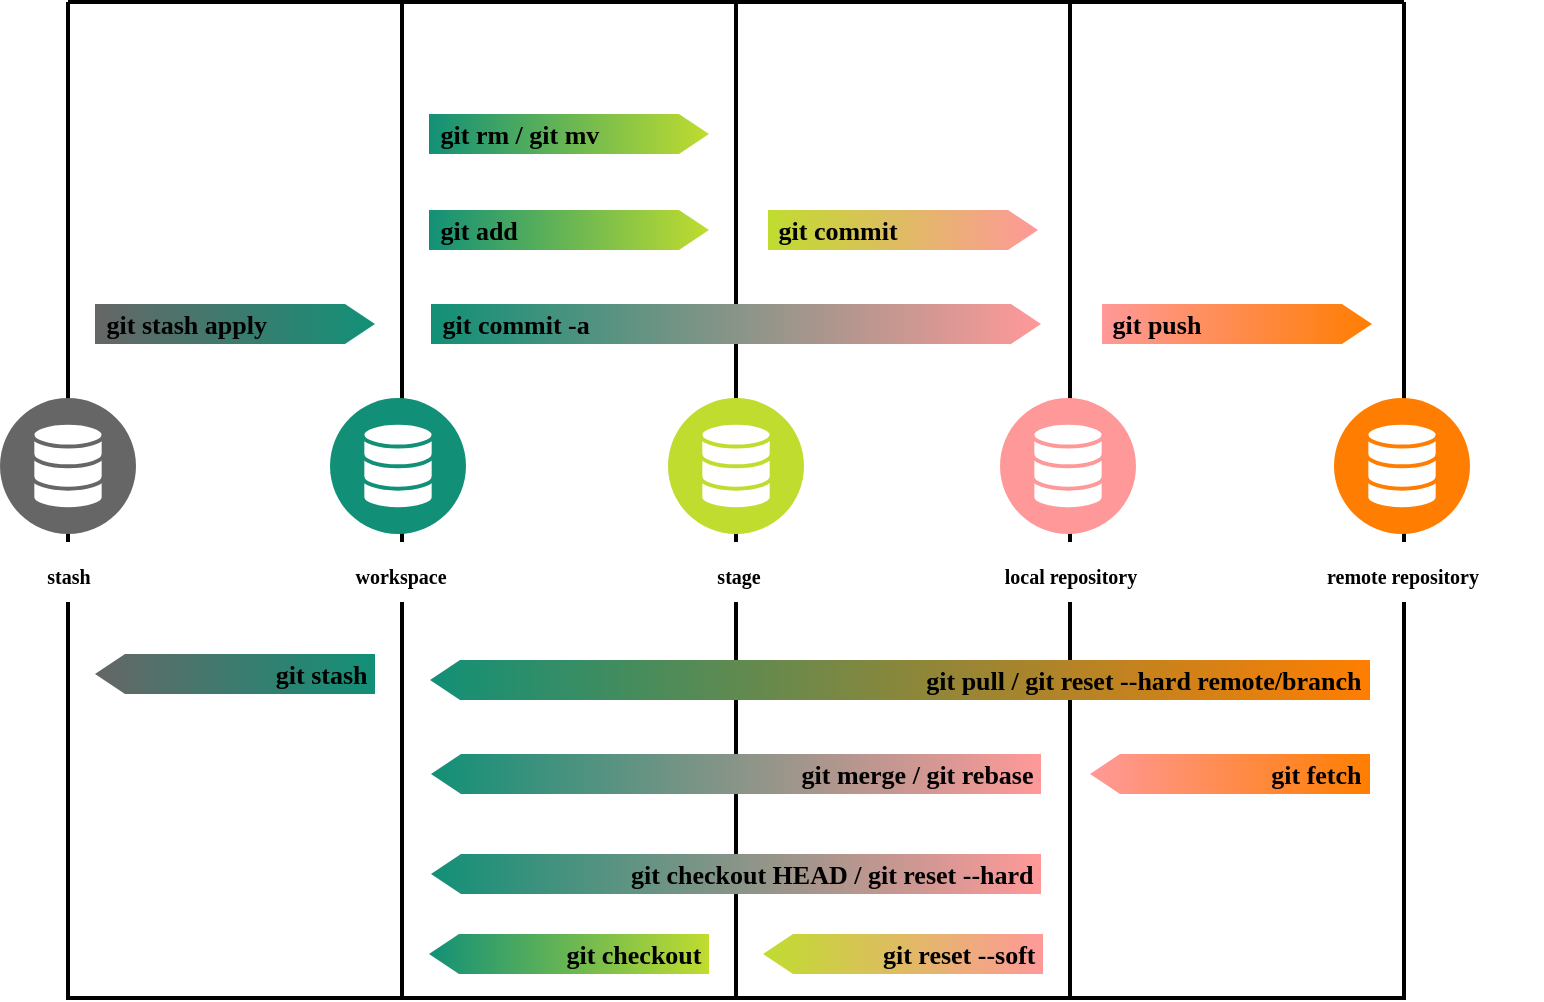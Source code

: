 <mxfile version="20.3.2" type="github">
  <diagram id="v7gLgMpqjCkll9eQtLsu" name="第 1 页">
    <mxGraphModel dx="1087" dy="720" grid="0" gridSize="10" guides="1" tooltips="1" connect="1" arrows="1" fold="1" page="0" pageScale="1" pageWidth="827" pageHeight="1169" background="none" math="0" shadow="0">
      <root>
        <mxCell id="0" />
        <mxCell id="1" parent="0" />
        <mxCell id="fTTr2Mvv8F5XtvVXLRsJ-112" value="" style="group" vertex="1" connectable="0" parent="1">
          <mxGeometry x="402" y="154" width="668" height="498" as="geometry" />
        </mxCell>
        <mxCell id="fTTr2Mvv8F5XtvVXLRsJ-37" value="" style="swimlane;startSize=0;rounded=0;shadow=0;glass=0;sketch=0;container=0;fontSize=20;fillColor=#FFFFFF;swimlaneLine=1;strokeWidth=2;" vertex="1" parent="fTTr2Mvv8F5XtvVXLRsJ-112">
          <mxGeometry width="167" height="498" as="geometry" />
        </mxCell>
        <mxCell id="fTTr2Mvv8F5XtvVXLRsJ-83" value="" style="group" vertex="1" connectable="0" parent="fTTr2Mvv8F5XtvVXLRsJ-37">
          <mxGeometry x="-34" y="198" width="68" height="102" as="geometry" />
        </mxCell>
        <mxCell id="fTTr2Mvv8F5XtvVXLRsJ-60" value="&lt;p style=&quot;line-height: 2; font-size: 19px;&quot;&gt;&lt;br&gt;&lt;/p&gt;" style="ellipse;whiteSpace=wrap;html=1;aspect=fixed;rounded=0;shadow=0;glass=0;sketch=0;fontFamily=Verdana;fontSize=20;fillColor=#666666;strokeColor=none;" vertex="1" parent="fTTr2Mvv8F5XtvVXLRsJ-83">
          <mxGeometry width="68" height="68" as="geometry" />
        </mxCell>
        <mxCell id="fTTr2Mvv8F5XtvVXLRsJ-59" value="" style="html=1;verticalLabelPosition=bottom;align=center;labelBackgroundColor=#ffffff;verticalAlign=top;strokeWidth=2;strokeColor=#666666;shadow=0;dashed=0;shape=mxgraph.ios7.icons.data;rounded=0;glass=0;sketch=0;fontFamily=Verdana;fontSize=20;fillColor=#FFFFFF;aspect=fixed;" vertex="1" parent="fTTr2Mvv8F5XtvVXLRsJ-83">
          <mxGeometry x="16.17" y="12.38" width="35.66" height="43.24" as="geometry" />
        </mxCell>
        <mxCell id="fTTr2Mvv8F5XtvVXLRsJ-78" value="&lt;font style=&quot;font-size: 10px;&quot;&gt;&lt;b&gt;stash&lt;/b&gt;&lt;/font&gt;" style="text;html=1;resizable=0;autosize=1;align=center;verticalAlign=middle;points=[];fillColor=#FFFFFF;strokeColor=none;rounded=0;shadow=0;glass=0;labelBackgroundColor=#FFFFFF;sketch=0;fontFamily=Verdana;fontSize=15;" vertex="1" parent="fTTr2Mvv8F5XtvVXLRsJ-83">
          <mxGeometry x="7.0" y="72" width="54" height="30" as="geometry" />
        </mxCell>
        <mxCell id="fTTr2Mvv8F5XtvVXLRsJ-15" value="&lt;pre&gt;&lt;font style=&quot;font-size: 13px;&quot; face=&quot;Verdana&quot;&gt;&lt;b&gt; git stash apply&lt;/b&gt;&lt;/font&gt;&lt;/pre&gt;" style="html=1;shadow=0;dashed=0;align=left;verticalAlign=middle;shape=mxgraph.arrows2.arrow;dy=0;dx=15;notch=0;rounded=0;glass=0;sketch=0;strokeColor=none;fillColor=#129077;gradientColor=#666666;gradientDirection=west;" vertex="1" parent="fTTr2Mvv8F5XtvVXLRsJ-37">
          <mxGeometry x="13.5" y="151" width="140" height="20" as="geometry" />
        </mxCell>
        <mxCell id="fTTr2Mvv8F5XtvVXLRsJ-113" value="&lt;pre&gt;&lt;font face=&quot;Verdana&quot;&gt;&lt;span style=&quot;font-size: 13px;&quot;&gt;&lt;b&gt;git stash &lt;/b&gt;&lt;/span&gt;&lt;/font&gt;&lt;/pre&gt;" style="html=1;shadow=0;dashed=0;align=right;verticalAlign=middle;shape=mxgraph.arrows2.arrow;dy=0;dx=15;notch=0;rounded=0;glass=0;sketch=0;direction=west;strokeColor=none;fillColor=#666666;gradientColor=#129077;gradientDirection=west;" vertex="1" parent="fTTr2Mvv8F5XtvVXLRsJ-37">
          <mxGeometry x="13.5" y="326" width="140" height="20" as="geometry" />
        </mxCell>
        <mxCell id="fTTr2Mvv8F5XtvVXLRsJ-38" value="" style="swimlane;startSize=0;rounded=0;shadow=0;glass=0;sketch=0;container=0;fontSize=20;fillColor=#FFFFFF;swimlaneLine=1;strokeWidth=2;gradientColor=none;" vertex="1" parent="fTTr2Mvv8F5XtvVXLRsJ-112">
          <mxGeometry x="167" width="167" height="498" as="geometry" />
        </mxCell>
        <mxCell id="fTTr2Mvv8F5XtvVXLRsJ-101" value="" style="group" vertex="1" connectable="0" parent="fTTr2Mvv8F5XtvVXLRsJ-38">
          <mxGeometry x="-47" y="198" width="91" height="102" as="geometry" />
        </mxCell>
        <mxCell id="fTTr2Mvv8F5XtvVXLRsJ-90" value="&lt;p style=&quot;line-height: 2; font-size: 19px;&quot;&gt;&lt;br&gt;&lt;/p&gt;" style="ellipse;whiteSpace=wrap;html=1;aspect=fixed;rounded=0;shadow=0;glass=0;sketch=0;fontFamily=Verdana;fontSize=20;fillColor=#129077;strokeColor=none;" vertex="1" parent="fTTr2Mvv8F5XtvVXLRsJ-101">
          <mxGeometry x="11.0" width="68" height="68" as="geometry" />
        </mxCell>
        <mxCell id="fTTr2Mvv8F5XtvVXLRsJ-91" value="" style="html=1;verticalLabelPosition=bottom;align=center;labelBackgroundColor=#ffffff;verticalAlign=top;strokeWidth=2;strokeColor=#129077;shadow=0;dashed=0;shape=mxgraph.ios7.icons.data;rounded=0;glass=0;sketch=0;fontFamily=Verdana;fontSize=20;fillColor=#FFFFFF;aspect=fixed;" vertex="1" parent="fTTr2Mvv8F5XtvVXLRsJ-101">
          <mxGeometry x="27.17" y="12.38" width="35.66" height="43.24" as="geometry" />
        </mxCell>
        <mxCell id="fTTr2Mvv8F5XtvVXLRsJ-92" value="&lt;font style=&quot;font-size: 10px;&quot;&gt;&lt;b&gt;workspace&lt;/b&gt;&lt;/font&gt;" style="text;html=1;resizable=0;autosize=1;align=center;verticalAlign=middle;points=[];fillColor=#FFFFFF;strokeColor=none;rounded=0;shadow=0;glass=0;labelBackgroundColor=#FFFFFF;sketch=0;fontFamily=Verdana;fontSize=15;" vertex="1" parent="fTTr2Mvv8F5XtvVXLRsJ-101">
          <mxGeometry y="72" width="91" height="30" as="geometry" />
        </mxCell>
        <mxCell id="fTTr2Mvv8F5XtvVXLRsJ-22" value="&lt;pre&gt;&lt;font face=&quot;Verdana&quot;&gt;&lt;span style=&quot;font-size: 13px;&quot;&gt;&lt;b&gt; git add&lt;/b&gt;&lt;/span&gt;&lt;/font&gt;&lt;/pre&gt;" style="html=1;shadow=0;dashed=0;align=left;verticalAlign=middle;shape=mxgraph.arrows2.arrow;dy=0;dx=15;notch=0;rounded=0;glass=0;sketch=0;strokeColor=none;fillColor=#C0DC2F;gradientColor=#129077;gradientDirection=west;" vertex="1" parent="fTTr2Mvv8F5XtvVXLRsJ-38">
          <mxGeometry x="13.5" y="104" width="140" height="20" as="geometry" />
        </mxCell>
        <mxCell id="fTTr2Mvv8F5XtvVXLRsJ-21" value="&lt;pre&gt;&lt;font face=&quot;Verdana&quot;&gt;&lt;span style=&quot;font-size: 13px;&quot;&gt;&lt;b&gt; git rm / git mv&lt;/b&gt;&lt;/span&gt;&lt;/font&gt;&lt;/pre&gt;" style="html=1;shadow=0;dashed=0;align=left;verticalAlign=middle;shape=mxgraph.arrows2.arrow;dy=0;dx=15;notch=0;rounded=0;glass=0;sketch=0;strokeColor=none;fillColor=#C0DC2F;gradientColor=#129077;gradientDirection=west;" vertex="1" parent="fTTr2Mvv8F5XtvVXLRsJ-38">
          <mxGeometry x="13.5" y="56" width="140" height="20" as="geometry" />
        </mxCell>
        <mxCell id="fTTr2Mvv8F5XtvVXLRsJ-110" value="&lt;pre&gt;&lt;font face=&quot;Verdana&quot;&gt;&lt;span style=&quot;font-size: 13px;&quot;&gt;&lt;b&gt;git checkout &lt;/b&gt;&lt;/span&gt;&lt;/font&gt;&lt;/pre&gt;" style="html=1;shadow=0;dashed=0;align=right;verticalAlign=middle;shape=mxgraph.arrows2.arrow;dy=0;dx=15;notch=0;rounded=0;glass=0;sketch=0;direction=west;strokeColor=none;fillColor=#129077;gradientColor=#C0DC2F;gradientDirection=west;" vertex="1" parent="fTTr2Mvv8F5XtvVXLRsJ-38">
          <mxGeometry x="13.5" y="466" width="140" height="20" as="geometry" />
        </mxCell>
        <mxCell id="fTTr2Mvv8F5XtvVXLRsJ-39" value="" style="swimlane;startSize=0;rounded=0;shadow=0;glass=0;sketch=0;container=0;fontSize=20;fillColor=#FFFFFF;swimlaneLine=1;strokeWidth=2;" vertex="1" parent="fTTr2Mvv8F5XtvVXLRsJ-112">
          <mxGeometry x="334" width="167" height="498" as="geometry" />
        </mxCell>
        <mxCell id="fTTr2Mvv8F5XtvVXLRsJ-102" value="" style="group" vertex="1" connectable="0" parent="fTTr2Mvv8F5XtvVXLRsJ-39">
          <mxGeometry x="-34" y="198" width="68" height="102" as="geometry" />
        </mxCell>
        <mxCell id="fTTr2Mvv8F5XtvVXLRsJ-94" value="&lt;p style=&quot;line-height: 2; font-size: 19px;&quot;&gt;&lt;br&gt;&lt;/p&gt;" style="ellipse;whiteSpace=wrap;html=1;aspect=fixed;rounded=0;shadow=0;glass=0;sketch=0;fontFamily=Verdana;fontSize=20;fillColor=#C0DC2F;strokeColor=none;" vertex="1" parent="fTTr2Mvv8F5XtvVXLRsJ-102">
          <mxGeometry width="68" height="68" as="geometry" />
        </mxCell>
        <mxCell id="fTTr2Mvv8F5XtvVXLRsJ-95" value="" style="html=1;verticalLabelPosition=bottom;align=center;labelBackgroundColor=#ffffff;verticalAlign=top;strokeWidth=2;strokeColor=#C0DC2F;shadow=0;dashed=0;shape=mxgraph.ios7.icons.data;rounded=0;glass=0;sketch=0;fontFamily=Verdana;fontSize=20;fillColor=#FFFFFF;aspect=fixed;" vertex="1" parent="fTTr2Mvv8F5XtvVXLRsJ-102">
          <mxGeometry x="16.17" y="12.38" width="35.66" height="43.24" as="geometry" />
        </mxCell>
        <mxCell id="fTTr2Mvv8F5XtvVXLRsJ-96" value="&lt;span style=&quot;font-size: 10px;&quot;&gt;&lt;b&gt;stage&lt;/b&gt;&lt;/span&gt;" style="text;html=1;resizable=0;autosize=1;align=center;verticalAlign=middle;points=[];fillColor=#FFFFFF;strokeColor=none;rounded=0;shadow=0;glass=0;labelBackgroundColor=#FFFFFF;sketch=0;fontFamily=Verdana;fontSize=15;" vertex="1" parent="fTTr2Mvv8F5XtvVXLRsJ-102">
          <mxGeometry x="7" y="72" width="55" height="30" as="geometry" />
        </mxCell>
        <mxCell id="fTTr2Mvv8F5XtvVXLRsJ-23" value="&lt;pre&gt;&lt;font face=&quot;Verdana&quot;&gt;&lt;span style=&quot;font-size: 13px;&quot;&gt;&lt;b&gt; git commit -a&lt;/b&gt;&lt;/span&gt;&lt;/font&gt;&lt;/pre&gt;" style="html=1;shadow=0;dashed=0;align=left;verticalAlign=middle;shape=mxgraph.arrows2.arrow;dy=0;dx=15;notch=0;rounded=0;glass=0;sketch=0;strokeColor=none;fillColor=#FF9999;gradientColor=#129077;gradientDirection=west;" vertex="1" parent="fTTr2Mvv8F5XtvVXLRsJ-39">
          <mxGeometry x="-152.5" y="151" width="305" height="20" as="geometry" />
        </mxCell>
        <mxCell id="fTTr2Mvv8F5XtvVXLRsJ-24" value="&lt;pre&gt;&lt;font face=&quot;Verdana&quot;&gt;&lt;span style=&quot;font-size: 13px;&quot;&gt;&lt;b&gt; git commit &lt;/b&gt;&lt;/span&gt;&lt;/font&gt;&lt;/pre&gt;" style="html=1;shadow=0;dashed=0;align=left;verticalAlign=middle;shape=mxgraph.arrows2.arrow;dy=0;dx=15;notch=0;rounded=0;glass=0;sketch=0;strokeColor=none;fillColor=#FF9999;gradientColor=#C0DC2F;gradientDirection=west;" vertex="1" parent="fTTr2Mvv8F5XtvVXLRsJ-39">
          <mxGeometry x="16" y="104" width="135" height="20" as="geometry" />
        </mxCell>
        <mxCell id="fTTr2Mvv8F5XtvVXLRsJ-107" value="&lt;pre&gt;&lt;font face=&quot;Verdana&quot;&gt;&lt;span style=&quot;font-size: 13px;&quot;&gt;&lt;b&gt;git merge / git rebase &lt;/b&gt;&lt;/span&gt;&lt;/font&gt;&lt;/pre&gt;" style="html=1;shadow=0;dashed=0;align=right;verticalAlign=middle;shape=mxgraph.arrows2.arrow;dy=0;dx=15;notch=0;rounded=0;glass=0;sketch=0;direction=west;strokeColor=none;fillColor=#129077;gradientColor=#FF9999;gradientDirection=west;" vertex="1" parent="fTTr2Mvv8F5XtvVXLRsJ-39">
          <mxGeometry x="-152.5" y="376" width="305" height="20" as="geometry" />
        </mxCell>
        <mxCell id="fTTr2Mvv8F5XtvVXLRsJ-108" value="&lt;pre&gt;&lt;font face=&quot;Verdana&quot;&gt;&lt;span style=&quot;font-size: 13px;&quot;&gt;&lt;b&gt;git checkout HEAD / git reset --hard &lt;/b&gt;&lt;/span&gt;&lt;/font&gt;&lt;/pre&gt;" style="html=1;shadow=0;dashed=0;align=right;verticalAlign=middle;shape=mxgraph.arrows2.arrow;dy=0;dx=15;notch=0;rounded=0;glass=0;sketch=0;direction=west;strokeColor=none;fillColor=#129077;gradientColor=#FF9999;gradientDirection=west;" vertex="1" parent="fTTr2Mvv8F5XtvVXLRsJ-39">
          <mxGeometry x="-152.5" y="426" width="305" height="20" as="geometry" />
        </mxCell>
        <mxCell id="fTTr2Mvv8F5XtvVXLRsJ-109" value="&lt;pre&gt;&lt;font face=&quot;Verdana&quot;&gt;&lt;span style=&quot;font-size: 13px;&quot;&gt;&lt;b&gt;git reset --soft &lt;/b&gt;&lt;/span&gt;&lt;/font&gt;&lt;/pre&gt;" style="html=1;shadow=0;dashed=0;align=right;verticalAlign=middle;shape=mxgraph.arrows2.arrow;dy=0;dx=15;notch=0;rounded=0;glass=0;sketch=0;direction=west;strokeColor=none;fillColor=#C0DC2F;gradientColor=#FF9999;gradientDirection=west;" vertex="1" parent="fTTr2Mvv8F5XtvVXLRsJ-39">
          <mxGeometry x="13.5" y="466" width="140" height="20" as="geometry" />
        </mxCell>
        <mxCell id="fTTr2Mvv8F5XtvVXLRsJ-104" value="" style="swimlane;startSize=0;rounded=0;shadow=0;glass=0;sketch=0;container=0;fontSize=20;fillColor=#FFFFFF;swimlaneLine=1;strokeWidth=2;" vertex="1" parent="fTTr2Mvv8F5XtvVXLRsJ-112">
          <mxGeometry x="501" width="167" height="498" as="geometry" />
        </mxCell>
        <mxCell id="fTTr2Mvv8F5XtvVXLRsJ-103" value="" style="group" vertex="1" connectable="0" parent="fTTr2Mvv8F5XtvVXLRsJ-104">
          <mxGeometry x="-62" y="198" width="123" height="102" as="geometry" />
        </mxCell>
        <mxCell id="fTTr2Mvv8F5XtvVXLRsJ-98" value="&lt;p style=&quot;line-height: 2; font-size: 19px;&quot;&gt;&lt;br&gt;&lt;/p&gt;" style="ellipse;whiteSpace=wrap;html=1;aspect=fixed;rounded=0;shadow=0;glass=0;sketch=0;fontFamily=Verdana;fontSize=20;fillColor=#FF9999;strokeColor=none;" vertex="1" parent="fTTr2Mvv8F5XtvVXLRsJ-103">
          <mxGeometry x="27" width="68" height="68" as="geometry" />
        </mxCell>
        <mxCell id="fTTr2Mvv8F5XtvVXLRsJ-99" value="" style="html=1;verticalLabelPosition=bottom;align=center;labelBackgroundColor=#ffffff;verticalAlign=top;strokeWidth=2;strokeColor=#FF9999;shadow=0;dashed=0;shape=mxgraph.ios7.icons.data;rounded=0;glass=0;sketch=0;fontFamily=Verdana;fontSize=20;fillColor=#FFFFFF;aspect=fixed;" vertex="1" parent="fTTr2Mvv8F5XtvVXLRsJ-103">
          <mxGeometry x="43.17" y="12.38" width="35.66" height="43.24" as="geometry" />
        </mxCell>
        <mxCell id="fTTr2Mvv8F5XtvVXLRsJ-100" value="&lt;span style=&quot;font-size: 10px;&quot;&gt;&lt;b&gt;local repository&lt;/b&gt;&lt;/span&gt;" style="text;html=1;resizable=0;autosize=1;align=center;verticalAlign=middle;points=[];fillColor=#FFFFFF;strokeColor=none;rounded=0;shadow=0;glass=0;labelBackgroundColor=#FFFFFF;sketch=0;fontFamily=Verdana;fontSize=15;" vertex="1" parent="fTTr2Mvv8F5XtvVXLRsJ-103">
          <mxGeometry y="72" width="123" height="30" as="geometry" />
        </mxCell>
        <mxCell id="fTTr2Mvv8F5XtvVXLRsJ-105" value="&lt;pre&gt;&lt;font face=&quot;Verdana&quot;&gt;&lt;span style=&quot;font-size: 13px;&quot;&gt;&lt;b&gt;  git pull / git reset --hard remote/branch &lt;/b&gt;&lt;/span&gt;&lt;/font&gt;&lt;/pre&gt;" style="html=1;shadow=0;dashed=0;align=right;verticalAlign=middle;shape=mxgraph.arrows2.arrow;dy=0;dx=15;notch=0;rounded=0;glass=0;sketch=0;direction=west;strokeColor=none;fillColor=#129077;gradientColor=#FF7E01;gradientDirection=west;" vertex="1" parent="fTTr2Mvv8F5XtvVXLRsJ-104">
          <mxGeometry x="-320" y="329" width="470" height="20" as="geometry" />
        </mxCell>
        <mxCell id="fTTr2Mvv8F5XtvVXLRsJ-25" value="&lt;pre&gt;&lt;font face=&quot;Verdana&quot;&gt;&lt;span style=&quot;font-size: 13px;&quot;&gt;&lt;b&gt; git push&lt;/b&gt;&lt;/span&gt;&lt;/font&gt;&lt;/pre&gt;" style="html=1;shadow=0;dashed=0;align=left;verticalAlign=middle;shape=mxgraph.arrows2.arrow;dy=0;dx=15;notch=0;rounded=0;glass=0;sketch=0;strokeColor=none;fillColor=#FF7E01;gradientColor=#FF9999;gradientDirection=west;" vertex="1" parent="fTTr2Mvv8F5XtvVXLRsJ-104">
          <mxGeometry x="16" y="151" width="135" height="20" as="geometry" />
        </mxCell>
        <mxCell id="fTTr2Mvv8F5XtvVXLRsJ-106" value="&lt;pre&gt;&lt;font face=&quot;Verdana&quot;&gt;&lt;span style=&quot;font-size: 13px;&quot;&gt;&lt;b&gt;git fetch &lt;/b&gt;&lt;/span&gt;&lt;/font&gt;&lt;/pre&gt;" style="html=1;shadow=0;dashed=0;align=right;verticalAlign=middle;shape=mxgraph.arrows2.arrow;dy=0;dx=15;notch=0;rounded=0;glass=0;sketch=0;direction=west;strokeColor=none;fillColor=#FF9999;gradientColor=#FF7E01;gradientDirection=west;" vertex="1" parent="fTTr2Mvv8F5XtvVXLRsJ-104">
          <mxGeometry x="10" y="376" width="140" height="20" as="geometry" />
        </mxCell>
        <mxCell id="fTTr2Mvv8F5XtvVXLRsJ-88" value="" style="group" vertex="1" connectable="0" parent="1">
          <mxGeometry x="999" y="352" width="140" height="102" as="geometry" />
        </mxCell>
        <mxCell id="fTTr2Mvv8F5XtvVXLRsJ-85" value="&lt;p style=&quot;line-height: 2; font-size: 19px;&quot;&gt;&lt;br&gt;&lt;/p&gt;" style="ellipse;whiteSpace=wrap;html=1;aspect=fixed;rounded=0;shadow=0;glass=0;sketch=0;fontFamily=Verdana;fontSize=20;fillColor=#FF7E01;strokeColor=none;" vertex="1" parent="fTTr2Mvv8F5XtvVXLRsJ-88">
          <mxGeometry x="36.0" width="68" height="68" as="geometry" />
        </mxCell>
        <mxCell id="fTTr2Mvv8F5XtvVXLRsJ-86" value="" style="html=1;verticalLabelPosition=bottom;align=center;labelBackgroundColor=#ffffff;verticalAlign=top;strokeWidth=2;strokeColor=#FF7E01;shadow=0;dashed=0;shape=mxgraph.ios7.icons.data;rounded=0;glass=0;sketch=0;fontFamily=Verdana;fontSize=20;fillColor=#FFFFFF;aspect=fixed;" vertex="1" parent="fTTr2Mvv8F5XtvVXLRsJ-88">
          <mxGeometry x="52.17" y="12.38" width="35.66" height="43.24" as="geometry" />
        </mxCell>
        <mxCell id="fTTr2Mvv8F5XtvVXLRsJ-87" value="&lt;font style=&quot;font-size: 10px;&quot;&gt;&lt;b&gt;remote repository&lt;/b&gt;&lt;/font&gt;" style="text;html=1;resizable=0;autosize=1;align=center;verticalAlign=middle;points=[];fillColor=#FFFFFF;strokeColor=none;rounded=0;shadow=0;glass=0;labelBackgroundColor=#FFFFFF;sketch=0;fontFamily=Verdana;fontSize=15;" vertex="1" parent="fTTr2Mvv8F5XtvVXLRsJ-88">
          <mxGeometry y="72" width="140" height="30" as="geometry" />
        </mxCell>
      </root>
    </mxGraphModel>
  </diagram>
</mxfile>
